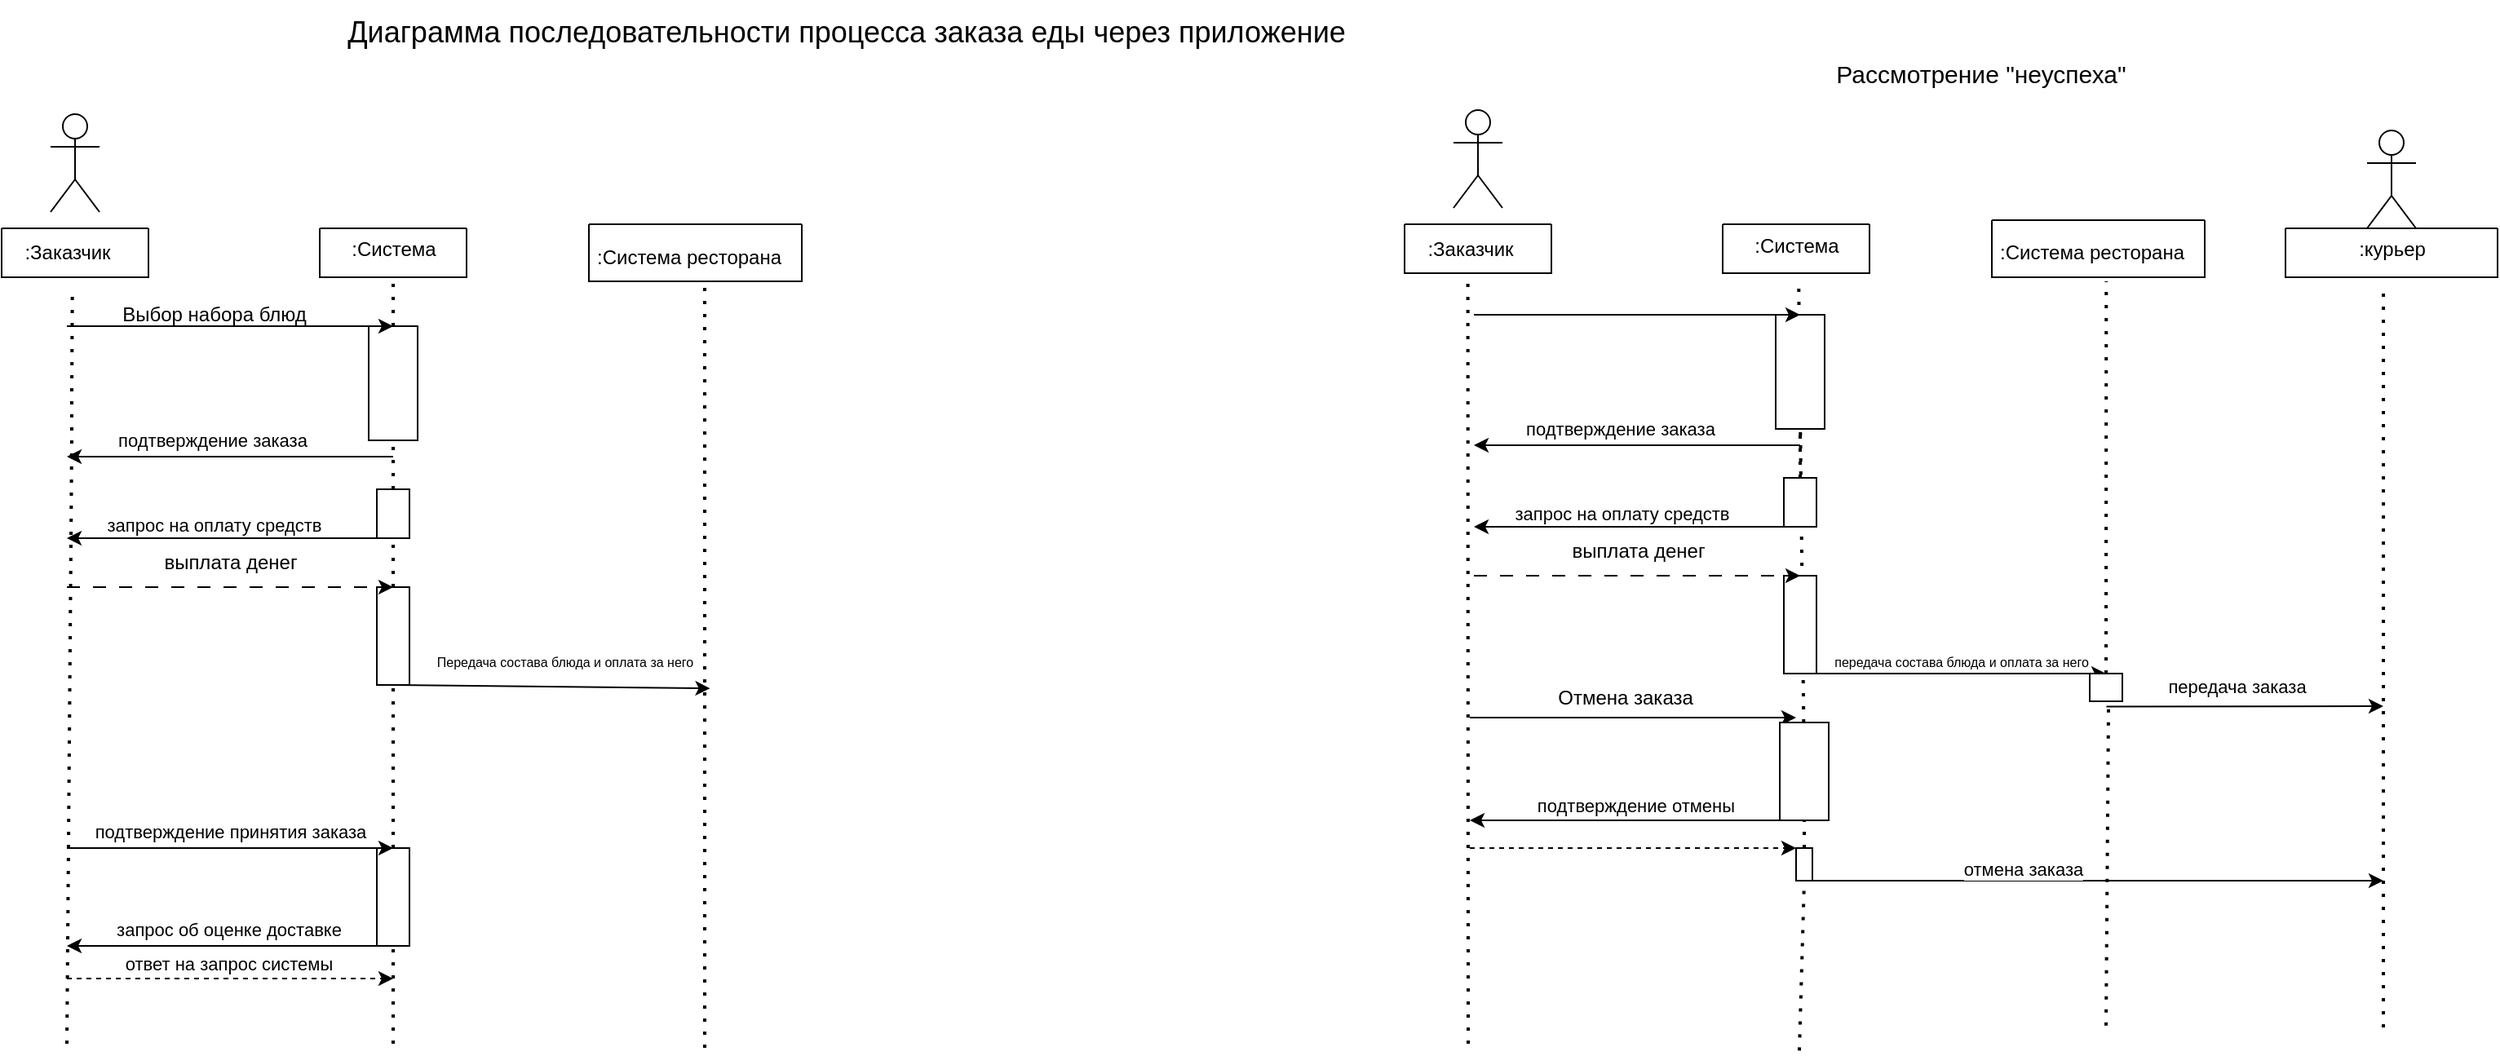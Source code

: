 <mxfile version="24.5.1" type="device">
  <diagram name="Page-1" id="e7e014a7-5840-1c2e-5031-d8a46d1fe8dd">
    <mxGraphModel dx="1363" dy="931" grid="1" gridSize="10" guides="1" tooltips="1" connect="1" arrows="1" fold="1" page="1" pageScale="1" pageWidth="1169" pageHeight="826" background="none" math="0" shadow="0">
      <root>
        <mxCell id="0" />
        <mxCell id="1" parent="0" />
        <mxCell id="gW8DhGh-CAGqlbJsI9XK-78" value="" style="rounded=0;whiteSpace=wrap;html=1;" vertex="1" parent="1">
          <mxGeometry x="370" y="520" width="20" height="60" as="geometry" />
        </mxCell>
        <mxCell id="gW8DhGh-CAGqlbJsI9XK-63" value="" style="endArrow=none;dashed=1;html=1;dashPattern=1 3;strokeWidth=2;rounded=0;entryX=0.5;entryY=1;entryDx=0;entryDy=0;" edge="1" parent="1" source="gW8DhGh-CAGqlbJsI9XK-78" target="gW8DhGh-CAGqlbJsI9XK-64">
          <mxGeometry width="50" height="50" relative="1" as="geometry">
            <mxPoint x="380" y="640" as="sourcePoint" />
            <mxPoint x="380" y="360" as="targetPoint" />
          </mxGeometry>
        </mxCell>
        <mxCell id="gW8DhGh-CAGqlbJsI9XK-71" value="" style="rounded=0;whiteSpace=wrap;html=1;" vertex="1" parent="1">
          <mxGeometry x="370" y="360" width="20" height="60" as="geometry" />
        </mxCell>
        <mxCell id="gW8DhGh-CAGqlbJsI9XK-55" value="" style="rounded=0;whiteSpace=wrap;html=1;" vertex="1" parent="1">
          <mxGeometry x="365" y="200" width="30" height="70" as="geometry" />
        </mxCell>
        <mxCell id="gW8DhGh-CAGqlbJsI9XK-41" value="" style="swimlane;startSize=0;" vertex="1" parent="1">
          <mxGeometry x="140" y="140" width="90" height="30" as="geometry" />
        </mxCell>
        <mxCell id="gW8DhGh-CAGqlbJsI9XK-43" value=":Заказчик" style="text;html=1;align=center;verticalAlign=middle;resizable=0;points=[];autosize=1;strokeColor=none;fillColor=none;" vertex="1" parent="gW8DhGh-CAGqlbJsI9XK-41">
          <mxGeometry width="80" height="30" as="geometry" />
        </mxCell>
        <mxCell id="gW8DhGh-CAGqlbJsI9XK-42" value="&lt;font style=&quot;font-size: 18px;&quot;&gt;Диаграмма последовательности процесса заказа еды через приложение&amp;nbsp;&lt;/font&gt;" style="text;html=1;align=center;verticalAlign=middle;resizable=0;points=[];autosize=1;strokeColor=none;fillColor=none;" vertex="1" parent="1">
          <mxGeometry x="340" width="640" height="40" as="geometry" />
        </mxCell>
        <mxCell id="gW8DhGh-CAGqlbJsI9XK-44" value="" style="shape=umlActor;verticalLabelPosition=bottom;verticalAlign=top;html=1;outlineConnect=0;" vertex="1" parent="1">
          <mxGeometry x="170" y="70" width="30" height="60" as="geometry" />
        </mxCell>
        <mxCell id="gW8DhGh-CAGqlbJsI9XK-46" value="" style="swimlane;startSize=0;" vertex="1" parent="1">
          <mxGeometry x="335" y="140" width="90" height="30" as="geometry" />
        </mxCell>
        <mxCell id="gW8DhGh-CAGqlbJsI9XK-47" value=":Система" style="text;html=1;align=center;verticalAlign=middle;resizable=0;points=[];autosize=1;strokeColor=none;fillColor=none;" vertex="1" parent="1">
          <mxGeometry x="340" y="138" width="80" height="30" as="geometry" />
        </mxCell>
        <mxCell id="gW8DhGh-CAGqlbJsI9XK-48" value="" style="swimlane;startSize=0;" vertex="1" parent="1">
          <mxGeometry x="500" y="137.5" width="130.5" height="35" as="geometry" />
        </mxCell>
        <mxCell id="gW8DhGh-CAGqlbJsI9XK-49" value=":Система ресторана" style="text;html=1;align=center;verticalAlign=middle;resizable=0;points=[];autosize=1;strokeColor=none;fillColor=none;" vertex="1" parent="gW8DhGh-CAGqlbJsI9XK-48">
          <mxGeometry x="-9.5" y="5" width="140" height="30" as="geometry" />
        </mxCell>
        <mxCell id="gW8DhGh-CAGqlbJsI9XK-50" value="" style="endArrow=none;dashed=1;html=1;dashPattern=1 3;strokeWidth=2;rounded=0;entryX=0.542;entryY=1.239;entryDx=0;entryDy=0;entryPerimeter=0;" edge="1" parent="1" target="gW8DhGh-CAGqlbJsI9XK-43">
          <mxGeometry width="50" height="50" relative="1" as="geometry">
            <mxPoint x="180" y="640" as="sourcePoint" />
            <mxPoint x="460" y="280" as="targetPoint" />
            <Array as="points">
              <mxPoint x="183" y="270" />
              <mxPoint x="183" y="240" />
            </Array>
          </mxGeometry>
        </mxCell>
        <mxCell id="gW8DhGh-CAGqlbJsI9XK-51" value="" style="endArrow=none;dashed=1;html=1;dashPattern=1 3;strokeWidth=2;rounded=0;entryX=0.5;entryY=1;entryDx=0;entryDy=0;" edge="1" parent="1" source="gW8DhGh-CAGqlbJsI9XK-55" target="gW8DhGh-CAGqlbJsI9XK-46">
          <mxGeometry width="50" height="50" relative="1" as="geometry">
            <mxPoint x="380" y="640" as="sourcePoint" />
            <mxPoint x="460" y="280" as="targetPoint" />
          </mxGeometry>
        </mxCell>
        <mxCell id="gW8DhGh-CAGqlbJsI9XK-52" value="" style="endArrow=none;dashed=1;html=1;dashPattern=1 3;strokeWidth=2;rounded=0;" edge="1" parent="1">
          <mxGeometry width="50" height="50" relative="1" as="geometry">
            <mxPoint x="571" y="642.5" as="sourcePoint" />
            <mxPoint x="571" y="172.5" as="targetPoint" />
          </mxGeometry>
        </mxCell>
        <mxCell id="gW8DhGh-CAGqlbJsI9XK-53" value="" style="endArrow=classic;html=1;rounded=0;" edge="1" parent="1">
          <mxGeometry width="50" height="50" relative="1" as="geometry">
            <mxPoint x="180" y="200" as="sourcePoint" />
            <mxPoint x="380" y="200" as="targetPoint" />
          </mxGeometry>
        </mxCell>
        <mxCell id="gW8DhGh-CAGqlbJsI9XK-54" value="Выбор набора блюд" style="text;html=1;align=center;verticalAlign=middle;resizable=0;points=[];autosize=1;strokeColor=none;fillColor=none;" vertex="1" parent="1">
          <mxGeometry x="200" y="178" width="140" height="30" as="geometry" />
        </mxCell>
        <mxCell id="gW8DhGh-CAGqlbJsI9XK-56" value="" style="endArrow=none;dashed=1;html=1;dashPattern=1 3;strokeWidth=2;rounded=0;entryX=0.5;entryY=1;entryDx=0;entryDy=0;" edge="1" parent="1" target="gW8DhGh-CAGqlbJsI9XK-55">
          <mxGeometry width="50" height="50" relative="1" as="geometry">
            <mxPoint x="380" y="300" as="sourcePoint" />
            <mxPoint x="380" y="170" as="targetPoint" />
          </mxGeometry>
        </mxCell>
        <mxCell id="gW8DhGh-CAGqlbJsI9XK-59" value="" style="endArrow=classic;html=1;rounded=0;" edge="1" parent="1">
          <mxGeometry width="50" height="50" relative="1" as="geometry">
            <mxPoint x="380" y="280" as="sourcePoint" />
            <mxPoint x="180" y="280" as="targetPoint" />
          </mxGeometry>
        </mxCell>
        <mxCell id="gW8DhGh-CAGqlbJsI9XK-60" value="подтверждение заказа" style="edgeLabel;html=1;align=center;verticalAlign=middle;resizable=0;points=[];" vertex="1" connectable="0" parent="gW8DhGh-CAGqlbJsI9XK-59">
          <mxGeometry x="0.3" y="-9" relative="1" as="geometry">
            <mxPoint x="19" y="-1" as="offset" />
          </mxGeometry>
        </mxCell>
        <mxCell id="gW8DhGh-CAGqlbJsI9XK-64" value="" style="rounded=0;whiteSpace=wrap;html=1;" vertex="1" parent="1">
          <mxGeometry x="370" y="300" width="20" height="30" as="geometry" />
        </mxCell>
        <mxCell id="gW8DhGh-CAGqlbJsI9XK-65" value="" style="endArrow=classic;html=1;rounded=0;exitX=0.5;exitY=1;exitDx=0;exitDy=0;" edge="1" parent="1" source="gW8DhGh-CAGqlbJsI9XK-64">
          <mxGeometry width="50" height="50" relative="1" as="geometry">
            <mxPoint x="410" y="330" as="sourcePoint" />
            <mxPoint x="180" y="330" as="targetPoint" />
          </mxGeometry>
        </mxCell>
        <mxCell id="gW8DhGh-CAGqlbJsI9XK-66" value="запрос на оплату средств" style="edgeLabel;html=1;align=center;verticalAlign=middle;resizable=0;points=[];" vertex="1" connectable="0" parent="gW8DhGh-CAGqlbJsI9XK-65">
          <mxGeometry x="0.31" y="-8" relative="1" as="geometry">
            <mxPoint x="21" as="offset" />
          </mxGeometry>
        </mxCell>
        <mxCell id="gW8DhGh-CAGqlbJsI9XK-67" value="" style="endArrow=classic;html=1;rounded=0;dashed=1;dashPattern=8 8;" edge="1" parent="1">
          <mxGeometry width="50" height="50" relative="1" as="geometry">
            <mxPoint x="180" y="360" as="sourcePoint" />
            <mxPoint x="380" y="360" as="targetPoint" />
          </mxGeometry>
        </mxCell>
        <mxCell id="gW8DhGh-CAGqlbJsI9XK-69" value="выплата денег" style="text;html=1;align=center;verticalAlign=middle;resizable=0;points=[];autosize=1;strokeColor=none;fillColor=none;" vertex="1" parent="1">
          <mxGeometry x="225" y="330" width="110" height="30" as="geometry" />
        </mxCell>
        <mxCell id="gW8DhGh-CAGqlbJsI9XK-72" value="" style="endArrow=classic;html=1;rounded=0;entryX=0.996;entryY=1.069;entryDx=0;entryDy=0;entryPerimeter=0;" edge="1" parent="1" target="gW8DhGh-CAGqlbJsI9XK-74">
          <mxGeometry width="50" height="50" relative="1" as="geometry">
            <mxPoint x="380" y="420" as="sourcePoint" />
            <mxPoint x="600" y="420" as="targetPoint" />
          </mxGeometry>
        </mxCell>
        <mxCell id="gW8DhGh-CAGqlbJsI9XK-74" value="&lt;font style=&quot;font-size: 8px;&quot;&gt;Передача состава блюда и оплата за него&lt;/font&gt;" style="text;html=1;align=center;verticalAlign=middle;resizable=0;points=[];autosize=1;strokeColor=none;fillColor=none;" vertex="1" parent="1">
          <mxGeometry x="395" y="390" width="180" height="30" as="geometry" />
        </mxCell>
        <mxCell id="gW8DhGh-CAGqlbJsI9XK-76" value="" style="endArrow=classic;html=1;rounded=0;" edge="1" parent="1">
          <mxGeometry width="50" height="50" relative="1" as="geometry">
            <mxPoint x="180" y="520" as="sourcePoint" />
            <mxPoint x="380" y="520" as="targetPoint" />
          </mxGeometry>
        </mxCell>
        <mxCell id="gW8DhGh-CAGqlbJsI9XK-77" value="подтверждение принятия заказа" style="edgeLabel;html=1;align=center;verticalAlign=middle;resizable=0;points=[];" vertex="1" connectable="0" parent="gW8DhGh-CAGqlbJsI9XK-76">
          <mxGeometry x="-0.194" y="6" relative="1" as="geometry">
            <mxPoint x="19" y="-4" as="offset" />
          </mxGeometry>
        </mxCell>
        <mxCell id="gW8DhGh-CAGqlbJsI9XK-79" value="" style="endArrow=none;dashed=1;html=1;dashPattern=1 3;strokeWidth=2;rounded=0;entryX=0.5;entryY=1;entryDx=0;entryDy=0;" edge="1" parent="1" target="gW8DhGh-CAGqlbJsI9XK-78">
          <mxGeometry width="50" height="50" relative="1" as="geometry">
            <mxPoint x="380" y="640" as="sourcePoint" />
            <mxPoint x="380" y="330" as="targetPoint" />
          </mxGeometry>
        </mxCell>
        <mxCell id="gW8DhGh-CAGqlbJsI9XK-80" value="" style="endArrow=classic;html=1;rounded=0;exitX=0.5;exitY=1;exitDx=0;exitDy=0;" edge="1" parent="1" source="gW8DhGh-CAGqlbJsI9XK-78">
          <mxGeometry width="50" height="50" relative="1" as="geometry">
            <mxPoint x="260" y="620" as="sourcePoint" />
            <mxPoint x="180" y="580" as="targetPoint" />
          </mxGeometry>
        </mxCell>
        <mxCell id="gW8DhGh-CAGqlbJsI9XK-82" value="запрос об оценке доставке" style="edgeLabel;html=1;align=center;verticalAlign=middle;resizable=0;points=[];" vertex="1" connectable="0" parent="gW8DhGh-CAGqlbJsI9XK-80">
          <mxGeometry x="0.068" y="-1" relative="1" as="geometry">
            <mxPoint x="6" y="-9" as="offset" />
          </mxGeometry>
        </mxCell>
        <mxCell id="gW8DhGh-CAGqlbJsI9XK-83" value="" style="endArrow=classic;html=1;rounded=0;dashed=1;" edge="1" parent="1">
          <mxGeometry width="50" height="50" relative="1" as="geometry">
            <mxPoint x="180" y="600" as="sourcePoint" />
            <mxPoint x="380" y="600" as="targetPoint" />
          </mxGeometry>
        </mxCell>
        <mxCell id="gW8DhGh-CAGqlbJsI9XK-84" value="ответ на запрос системы" style="edgeLabel;html=1;align=center;verticalAlign=middle;resizable=0;points=[];" vertex="1" connectable="0" parent="gW8DhGh-CAGqlbJsI9XK-83">
          <mxGeometry x="-0.258" y="9" relative="1" as="geometry">
            <mxPoint x="25" as="offset" />
          </mxGeometry>
        </mxCell>
        <mxCell id="gW8DhGh-CAGqlbJsI9XK-85" value="" style="swimlane;startSize=0;" vertex="1" parent="1">
          <mxGeometry x="1000" y="137.5" width="90" height="30" as="geometry" />
        </mxCell>
        <mxCell id="gW8DhGh-CAGqlbJsI9XK-86" value=":Заказчик" style="text;html=1;align=center;verticalAlign=middle;resizable=0;points=[];autosize=1;strokeColor=none;fillColor=none;" vertex="1" parent="gW8DhGh-CAGqlbJsI9XK-85">
          <mxGeometry width="80" height="30" as="geometry" />
        </mxCell>
        <mxCell id="gW8DhGh-CAGqlbJsI9XK-87" value="" style="shape=umlActor;verticalLabelPosition=bottom;verticalAlign=top;html=1;outlineConnect=0;" vertex="1" parent="1">
          <mxGeometry x="1030" y="67.5" width="30" height="60" as="geometry" />
        </mxCell>
        <mxCell id="gW8DhGh-CAGqlbJsI9XK-88" value="" style="swimlane;startSize=0;" vertex="1" parent="1">
          <mxGeometry x="1195" y="137.5" width="90" height="30" as="geometry" />
        </mxCell>
        <mxCell id="gW8DhGh-CAGqlbJsI9XK-89" value=":Система" style="text;html=1;align=center;verticalAlign=middle;resizable=0;points=[];autosize=1;strokeColor=none;fillColor=none;" vertex="1" parent="1">
          <mxGeometry x="1200" y="135.5" width="80" height="30" as="geometry" />
        </mxCell>
        <mxCell id="gW8DhGh-CAGqlbJsI9XK-90" value="" style="swimlane;startSize=0;" vertex="1" parent="1">
          <mxGeometry x="1360" y="135" width="130.5" height="35" as="geometry" />
        </mxCell>
        <mxCell id="gW8DhGh-CAGqlbJsI9XK-91" value=":Система ресторана" style="text;html=1;align=center;verticalAlign=middle;resizable=0;points=[];autosize=1;strokeColor=none;fillColor=none;" vertex="1" parent="gW8DhGh-CAGqlbJsI9XK-90">
          <mxGeometry x="-9.5" y="5" width="140" height="30" as="geometry" />
        </mxCell>
        <mxCell id="gW8DhGh-CAGqlbJsI9XK-92" value="&lt;font style=&quot;font-size: 15px;&quot;&gt;Рассмотрение &quot;неуспеха&quot;&lt;/font&gt;" style="text;html=1;align=center;verticalAlign=middle;resizable=0;points=[];autosize=1;strokeColor=none;fillColor=none;" vertex="1" parent="1">
          <mxGeometry x="1252.5" y="30" width="200" height="30" as="geometry" />
        </mxCell>
        <mxCell id="gW8DhGh-CAGqlbJsI9XK-93" value="" style="endArrow=none;dashed=1;html=1;dashPattern=1 3;strokeWidth=2;rounded=0;entryX=0.485;entryY=1.158;entryDx=0;entryDy=0;entryPerimeter=0;" edge="1" parent="1" target="gW8DhGh-CAGqlbJsI9XK-86">
          <mxGeometry width="50" height="50" relative="1" as="geometry">
            <mxPoint x="1039" y="640" as="sourcePoint" />
            <mxPoint x="970" y="430" as="targetPoint" />
          </mxGeometry>
        </mxCell>
        <mxCell id="gW8DhGh-CAGqlbJsI9XK-94" value="" style="endArrow=none;dashed=1;html=1;dashPattern=1 3;strokeWidth=2;rounded=0;entryX=0.52;entryY=1.248;entryDx=0;entryDy=0;entryPerimeter=0;" edge="1" parent="1" source="gW8DhGh-CAGqlbJsI9XK-114" target="gW8DhGh-CAGqlbJsI9XK-89">
          <mxGeometry width="50" height="50" relative="1" as="geometry">
            <mxPoint x="1242" y="644.211" as="sourcePoint" />
            <mxPoint x="1330" y="290" as="targetPoint" />
          </mxGeometry>
        </mxCell>
        <mxCell id="gW8DhGh-CAGqlbJsI9XK-95" value="" style="endArrow=none;dashed=1;html=1;dashPattern=1 3;strokeWidth=2;rounded=0;entryX=0.576;entryY=1.122;entryDx=0;entryDy=0;entryPerimeter=0;" edge="1" parent="1" source="gW8DhGh-CAGqlbJsI9XK-123">
          <mxGeometry width="50" height="50" relative="1" as="geometry">
            <mxPoint x="1430" y="628.84" as="sourcePoint" />
            <mxPoint x="1430.14" y="172.5" as="targetPoint" />
          </mxGeometry>
        </mxCell>
        <mxCell id="gW8DhGh-CAGqlbJsI9XK-96" value="" style="rounded=0;whiteSpace=wrap;html=1;" vertex="1" parent="1">
          <mxGeometry x="1232.5" y="353" width="20" height="60" as="geometry" />
        </mxCell>
        <mxCell id="gW8DhGh-CAGqlbJsI9XK-97" value="" style="rounded=0;whiteSpace=wrap;html=1;" vertex="1" parent="1">
          <mxGeometry x="1227.5" y="193" width="30" height="70" as="geometry" />
        </mxCell>
        <mxCell id="gW8DhGh-CAGqlbJsI9XK-98" value="" style="endArrow=classic;html=1;rounded=0;" edge="1" parent="1">
          <mxGeometry width="50" height="50" relative="1" as="geometry">
            <mxPoint x="1042.5" y="193" as="sourcePoint" />
            <mxPoint x="1242.5" y="193" as="targetPoint" />
          </mxGeometry>
        </mxCell>
        <mxCell id="gW8DhGh-CAGqlbJsI9XK-99" value="" style="endArrow=none;dashed=1;html=1;dashPattern=1 3;strokeWidth=2;rounded=0;entryX=0.5;entryY=1;entryDx=0;entryDy=0;" edge="1" parent="1" target="gW8DhGh-CAGqlbJsI9XK-97">
          <mxGeometry width="50" height="50" relative="1" as="geometry">
            <mxPoint x="1242.5" y="293" as="sourcePoint" />
            <mxPoint x="1242.5" y="163" as="targetPoint" />
          </mxGeometry>
        </mxCell>
        <mxCell id="gW8DhGh-CAGqlbJsI9XK-100" value="" style="endArrow=classic;html=1;rounded=0;" edge="1" parent="1">
          <mxGeometry width="50" height="50" relative="1" as="geometry">
            <mxPoint x="1242.5" y="273" as="sourcePoint" />
            <mxPoint x="1042.5" y="273" as="targetPoint" />
          </mxGeometry>
        </mxCell>
        <mxCell id="gW8DhGh-CAGqlbJsI9XK-101" value="подтверждение заказа" style="edgeLabel;html=1;align=center;verticalAlign=middle;resizable=0;points=[];" vertex="1" connectable="0" parent="gW8DhGh-CAGqlbJsI9XK-100">
          <mxGeometry x="0.3" y="-9" relative="1" as="geometry">
            <mxPoint x="19" y="-1" as="offset" />
          </mxGeometry>
        </mxCell>
        <mxCell id="gW8DhGh-CAGqlbJsI9XK-102" value="" style="rounded=0;whiteSpace=wrap;html=1;" vertex="1" parent="1">
          <mxGeometry x="1232.5" y="293" width="20" height="30" as="geometry" />
        </mxCell>
        <mxCell id="gW8DhGh-CAGqlbJsI9XK-103" value="" style="endArrow=classic;html=1;rounded=0;exitX=0.5;exitY=1;exitDx=0;exitDy=0;" edge="1" parent="1" source="gW8DhGh-CAGqlbJsI9XK-102">
          <mxGeometry width="50" height="50" relative="1" as="geometry">
            <mxPoint x="1272.5" y="323" as="sourcePoint" />
            <mxPoint x="1042.5" y="323" as="targetPoint" />
          </mxGeometry>
        </mxCell>
        <mxCell id="gW8DhGh-CAGqlbJsI9XK-104" value="запрос на оплату средств" style="edgeLabel;html=1;align=center;verticalAlign=middle;resizable=0;points=[];" vertex="1" connectable="0" parent="gW8DhGh-CAGqlbJsI9XK-103">
          <mxGeometry x="0.31" y="-8" relative="1" as="geometry">
            <mxPoint x="21" as="offset" />
          </mxGeometry>
        </mxCell>
        <mxCell id="gW8DhGh-CAGqlbJsI9XK-105" value="" style="endArrow=classic;html=1;rounded=0;dashed=1;dashPattern=8 8;" edge="1" parent="1">
          <mxGeometry width="50" height="50" relative="1" as="geometry">
            <mxPoint x="1042.5" y="353" as="sourcePoint" />
            <mxPoint x="1242.5" y="353" as="targetPoint" />
          </mxGeometry>
        </mxCell>
        <mxCell id="gW8DhGh-CAGqlbJsI9XK-106" value="выплата денег" style="text;html=1;align=center;verticalAlign=middle;resizable=0;points=[];autosize=1;strokeColor=none;fillColor=none;" vertex="1" parent="1">
          <mxGeometry x="1087.5" y="323" width="110" height="30" as="geometry" />
        </mxCell>
        <mxCell id="gW8DhGh-CAGqlbJsI9XK-107" value="" style="endArrow=classic;html=1;rounded=0;exitX=0.5;exitY=1;exitDx=0;exitDy=0;" edge="1" parent="1" source="gW8DhGh-CAGqlbJsI9XK-96">
          <mxGeometry width="50" height="50" relative="1" as="geometry">
            <mxPoint x="1160" y="440" as="sourcePoint" />
            <mxPoint x="1430" y="413" as="targetPoint" />
          </mxGeometry>
        </mxCell>
        <mxCell id="gW8DhGh-CAGqlbJsI9XK-111" value="&lt;font style=&quot;font-size: 8px;&quot;&gt;передача состава блюда и оплата за него&lt;/font&gt;" style="edgeLabel;html=1;align=center;verticalAlign=middle;resizable=0;points=[];" vertex="1" connectable="0" parent="gW8DhGh-CAGqlbJsI9XK-107">
          <mxGeometry x="-0.051" y="1" relative="1" as="geometry">
            <mxPoint x="9" y="-7" as="offset" />
          </mxGeometry>
        </mxCell>
        <mxCell id="gW8DhGh-CAGqlbJsI9XK-112" value="" style="endArrow=classic;html=1;rounded=0;" edge="1" parent="1">
          <mxGeometry width="50" height="50" relative="1" as="geometry">
            <mxPoint x="1040" y="440" as="sourcePoint" />
            <mxPoint x="1240" y="440" as="targetPoint" />
          </mxGeometry>
        </mxCell>
        <mxCell id="gW8DhGh-CAGqlbJsI9XK-113" value="Отмена заказа" style="text;html=1;align=center;verticalAlign=middle;resizable=0;points=[];autosize=1;strokeColor=none;fillColor=none;" vertex="1" parent="1">
          <mxGeometry x="1080" y="413" width="110" height="30" as="geometry" />
        </mxCell>
        <mxCell id="gW8DhGh-CAGqlbJsI9XK-115" value="" style="endArrow=none;dashed=1;html=1;dashPattern=1 3;strokeWidth=2;rounded=0;entryX=0.5;entryY=1;entryDx=0;entryDy=0;" edge="1" parent="1" source="gW8DhGh-CAGqlbJsI9XK-130" target="gW8DhGh-CAGqlbJsI9XK-114">
          <mxGeometry width="50" height="50" relative="1" as="geometry">
            <mxPoint x="1242" y="644.211" as="sourcePoint" />
            <mxPoint x="1242" y="173" as="targetPoint" />
          </mxGeometry>
        </mxCell>
        <mxCell id="gW8DhGh-CAGqlbJsI9XK-114" value="" style="rounded=0;whiteSpace=wrap;html=1;" vertex="1" parent="1">
          <mxGeometry x="1230" y="443" width="30" height="60" as="geometry" />
        </mxCell>
        <mxCell id="gW8DhGh-CAGqlbJsI9XK-116" value="" style="endArrow=classic;html=1;rounded=0;exitX=0.5;exitY=1;exitDx=0;exitDy=0;" edge="1" parent="1" source="gW8DhGh-CAGqlbJsI9XK-114">
          <mxGeometry width="50" height="50" relative="1" as="geometry">
            <mxPoint x="1360" y="530" as="sourcePoint" />
            <mxPoint x="1040" y="503" as="targetPoint" />
          </mxGeometry>
        </mxCell>
        <mxCell id="gW8DhGh-CAGqlbJsI9XK-117" value="подтверждение отмены&amp;nbsp;" style="edgeLabel;html=1;align=center;verticalAlign=middle;resizable=0;points=[];" vertex="1" connectable="0" parent="gW8DhGh-CAGqlbJsI9XK-116">
          <mxGeometry x="0.245" y="-9" relative="1" as="geometry">
            <mxPoint x="25" as="offset" />
          </mxGeometry>
        </mxCell>
        <mxCell id="gW8DhGh-CAGqlbJsI9XK-118" value="" style="endArrow=classic;html=1;rounded=0;dashed=1;" edge="1" parent="1">
          <mxGeometry width="50" height="50" relative="1" as="geometry">
            <mxPoint x="1040" y="520" as="sourcePoint" />
            <mxPoint x="1240" y="520" as="targetPoint" />
          </mxGeometry>
        </mxCell>
        <mxCell id="gW8DhGh-CAGqlbJsI9XK-119" value="" style="swimlane;startSize=0;" vertex="1" parent="1">
          <mxGeometry x="1540" y="140" width="130" height="30" as="geometry" />
        </mxCell>
        <mxCell id="gW8DhGh-CAGqlbJsI9XK-120" value=":курьер" style="text;html=1;align=center;verticalAlign=middle;resizable=0;points=[];autosize=1;strokeColor=none;fillColor=none;" vertex="1" parent="gW8DhGh-CAGqlbJsI9XK-119">
          <mxGeometry x="35" y="-2" width="60" height="30" as="geometry" />
        </mxCell>
        <mxCell id="gW8DhGh-CAGqlbJsI9XK-121" value="" style="shape=umlActor;verticalLabelPosition=bottom;verticalAlign=top;html=1;outlineConnect=0;" vertex="1" parent="1">
          <mxGeometry x="1590" y="80" width="30" height="60" as="geometry" />
        </mxCell>
        <mxCell id="gW8DhGh-CAGqlbJsI9XK-122" value="" style="endArrow=none;dashed=1;html=1;dashPattern=1 3;strokeWidth=2;rounded=0;entryX=0.417;entryY=1.219;entryDx=0;entryDy=0;entryPerimeter=0;" edge="1" parent="1" target="gW8DhGh-CAGqlbJsI9XK-120">
          <mxGeometry width="50" height="50" relative="1" as="geometry">
            <mxPoint x="1600" y="630" as="sourcePoint" />
            <mxPoint x="1580" y="330" as="targetPoint" />
          </mxGeometry>
        </mxCell>
        <mxCell id="gW8DhGh-CAGqlbJsI9XK-125" value="" style="endArrow=none;dashed=1;html=1;dashPattern=1 3;strokeWidth=2;rounded=0;entryX=0.576;entryY=1.122;entryDx=0;entryDy=0;entryPerimeter=0;" edge="1" parent="1" target="gW8DhGh-CAGqlbJsI9XK-123">
          <mxGeometry width="50" height="50" relative="1" as="geometry">
            <mxPoint x="1430" y="628.84" as="sourcePoint" />
            <mxPoint x="1430.14" y="172.5" as="targetPoint" />
          </mxGeometry>
        </mxCell>
        <mxCell id="gW8DhGh-CAGqlbJsI9XK-123" value="" style="rounded=0;whiteSpace=wrap;html=1;" vertex="1" parent="1">
          <mxGeometry x="1420" y="413" width="20" height="17" as="geometry" />
        </mxCell>
        <mxCell id="gW8DhGh-CAGqlbJsI9XK-126" value="" style="endArrow=classic;html=1;rounded=0;exitX=0.511;exitY=1.192;exitDx=0;exitDy=0;exitPerimeter=0;" edge="1" parent="1" source="gW8DhGh-CAGqlbJsI9XK-123">
          <mxGeometry width="50" height="50" relative="1" as="geometry">
            <mxPoint x="1450" y="350" as="sourcePoint" />
            <mxPoint x="1600" y="433" as="targetPoint" />
          </mxGeometry>
        </mxCell>
        <mxCell id="gW8DhGh-CAGqlbJsI9XK-127" value="передача заказа" style="edgeLabel;html=1;align=center;verticalAlign=middle;resizable=0;points=[];" vertex="1" connectable="0" parent="gW8DhGh-CAGqlbJsI9XK-126">
          <mxGeometry x="-0.141" y="3" relative="1" as="geometry">
            <mxPoint x="7" y="-9" as="offset" />
          </mxGeometry>
        </mxCell>
        <mxCell id="gW8DhGh-CAGqlbJsI9XK-128" value="" style="endArrow=classic;html=1;rounded=0;" edge="1" parent="1">
          <mxGeometry width="50" height="50" relative="1" as="geometry">
            <mxPoint x="1250" y="540" as="sourcePoint" />
            <mxPoint x="1600" y="540" as="targetPoint" />
          </mxGeometry>
        </mxCell>
        <mxCell id="gW8DhGh-CAGqlbJsI9XK-129" value="отмена заказа" style="edgeLabel;html=1;align=center;verticalAlign=middle;resizable=0;points=[];" vertex="1" connectable="0" parent="gW8DhGh-CAGqlbJsI9XK-128">
          <mxGeometry x="-0.265" y="7" relative="1" as="geometry">
            <mxPoint as="offset" />
          </mxGeometry>
        </mxCell>
        <mxCell id="gW8DhGh-CAGqlbJsI9XK-131" value="" style="endArrow=none;dashed=1;html=1;dashPattern=1 3;strokeWidth=2;rounded=0;entryX=0.5;entryY=1;entryDx=0;entryDy=0;" edge="1" parent="1" target="gW8DhGh-CAGqlbJsI9XK-130">
          <mxGeometry width="50" height="50" relative="1" as="geometry">
            <mxPoint x="1242" y="644.211" as="sourcePoint" />
            <mxPoint x="1245" y="503" as="targetPoint" />
          </mxGeometry>
        </mxCell>
        <mxCell id="gW8DhGh-CAGqlbJsI9XK-130" value="" style="rounded=0;whiteSpace=wrap;html=1;" vertex="1" parent="1">
          <mxGeometry x="1240" y="520" width="10" height="20" as="geometry" />
        </mxCell>
      </root>
    </mxGraphModel>
  </diagram>
</mxfile>
